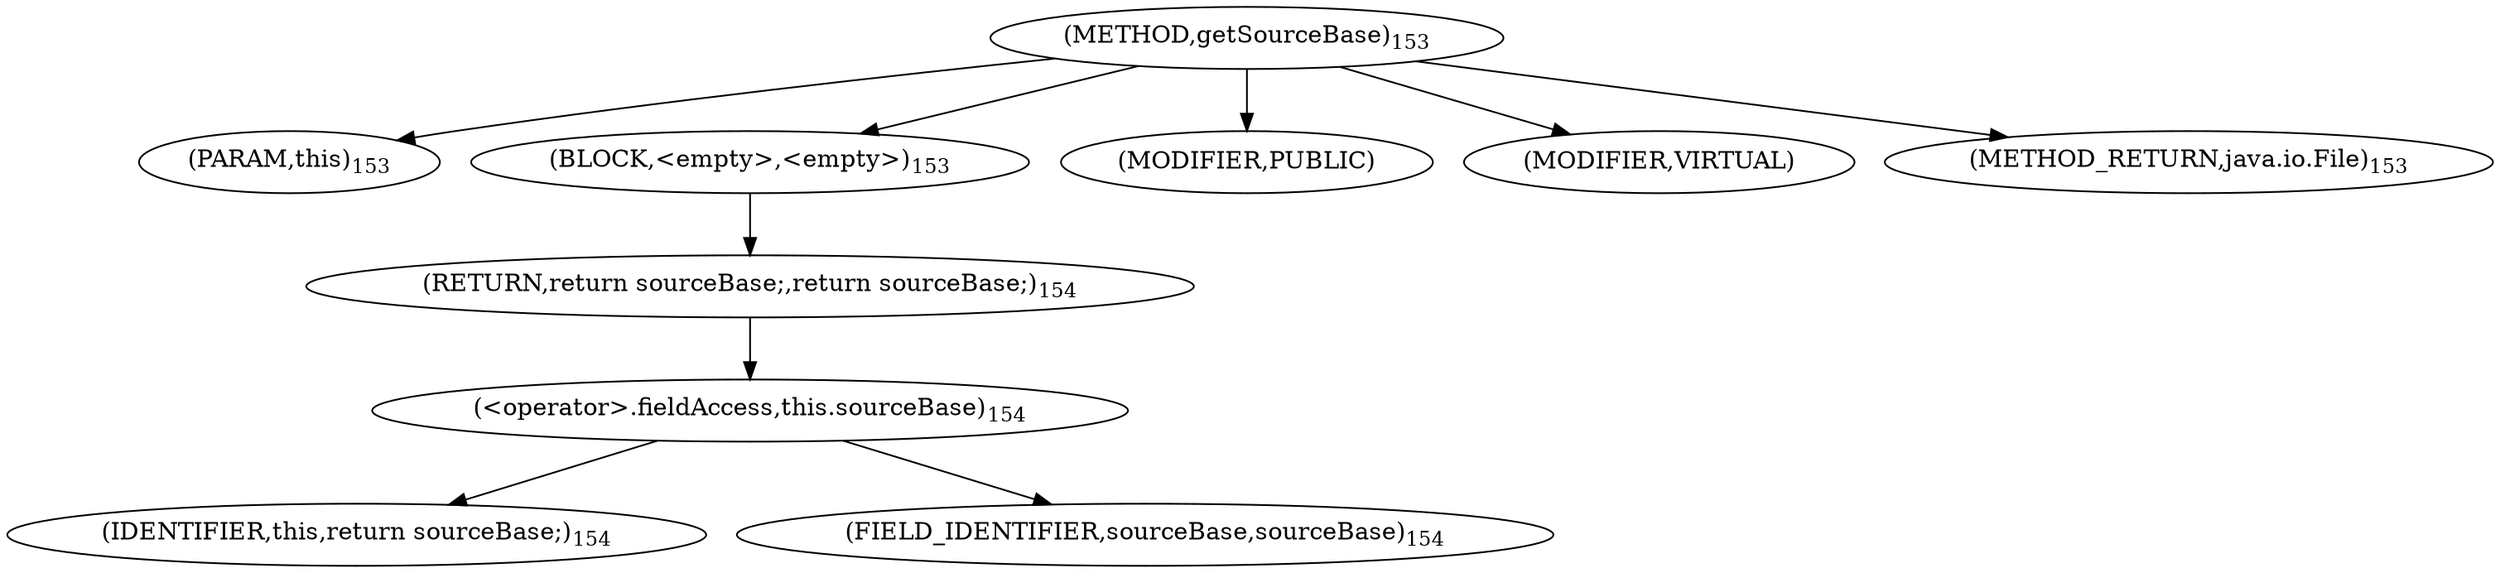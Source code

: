 digraph "getSourceBase" {  
"189" [label = <(METHOD,getSourceBase)<SUB>153</SUB>> ]
"190" [label = <(PARAM,this)<SUB>153</SUB>> ]
"191" [label = <(BLOCK,&lt;empty&gt;,&lt;empty&gt;)<SUB>153</SUB>> ]
"192" [label = <(RETURN,return sourceBase;,return sourceBase;)<SUB>154</SUB>> ]
"193" [label = <(&lt;operator&gt;.fieldAccess,this.sourceBase)<SUB>154</SUB>> ]
"194" [label = <(IDENTIFIER,this,return sourceBase;)<SUB>154</SUB>> ]
"195" [label = <(FIELD_IDENTIFIER,sourceBase,sourceBase)<SUB>154</SUB>> ]
"196" [label = <(MODIFIER,PUBLIC)> ]
"197" [label = <(MODIFIER,VIRTUAL)> ]
"198" [label = <(METHOD_RETURN,java.io.File)<SUB>153</SUB>> ]
  "189" -> "190" 
  "189" -> "191" 
  "189" -> "196" 
  "189" -> "197" 
  "189" -> "198" 
  "191" -> "192" 
  "192" -> "193" 
  "193" -> "194" 
  "193" -> "195" 
}
